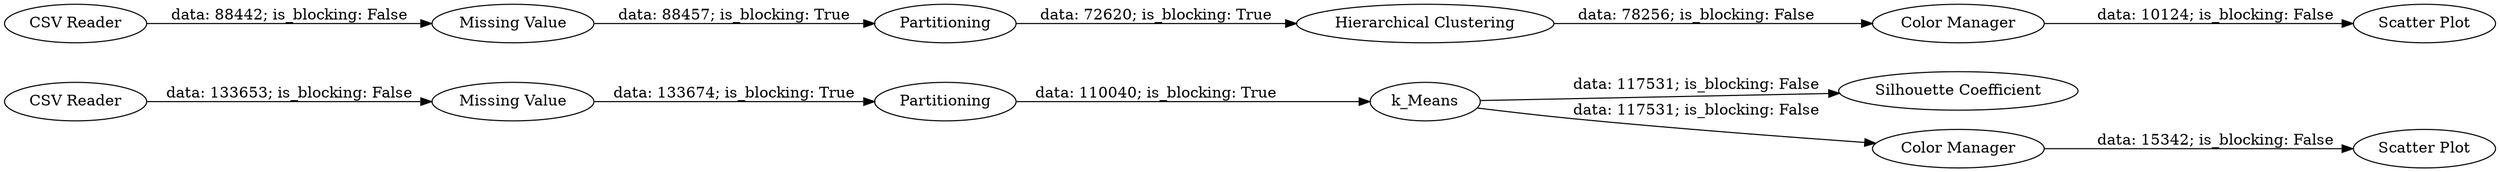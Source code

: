 digraph {
	"917516434427600184_7" [label="Silhouette Coefficient"]
	"917516434427600184_11" [label="CSV Reader"]
	"917516434427600184_16" [label="Scatter Plot"]
	"917516434427600184_12" [label="Missing Value"]
	"917516434427600184_10" [label="CSV Reader"]
	"917516434427600184_15" [label="Color Manager"]
	"917516434427600184_5" [label=Partitioning]
	"917516434427600184_9" [label="Missing Value"]
	"917516434427600184_2" [label=k_Means]
	"917516434427600184_3" [label="Color Manager"]
	"917516434427600184_14" [label="Hierarchical Clustering"]
	"917516434427600184_4" [label="Scatter Plot"]
	"917516434427600184_13" [label=Partitioning]
	"917516434427600184_3" -> "917516434427600184_4" [label="data: 15342; is_blocking: False"]
	"917516434427600184_14" -> "917516434427600184_15" [label="data: 78256; is_blocking: False"]
	"917516434427600184_2" -> "917516434427600184_7" [label="data: 117531; is_blocking: False"]
	"917516434427600184_9" -> "917516434427600184_5" [label="data: 133674; is_blocking: True"]
	"917516434427600184_12" -> "917516434427600184_13" [label="data: 88457; is_blocking: True"]
	"917516434427600184_15" -> "917516434427600184_16" [label="data: 10124; is_blocking: False"]
	"917516434427600184_10" -> "917516434427600184_9" [label="data: 133653; is_blocking: False"]
	"917516434427600184_2" -> "917516434427600184_3" [label="data: 117531; is_blocking: False"]
	"917516434427600184_5" -> "917516434427600184_2" [label="data: 110040; is_blocking: True"]
	"917516434427600184_13" -> "917516434427600184_14" [label="data: 72620; is_blocking: True"]
	"917516434427600184_11" -> "917516434427600184_12" [label="data: 88442; is_blocking: False"]
	rankdir=LR
}
